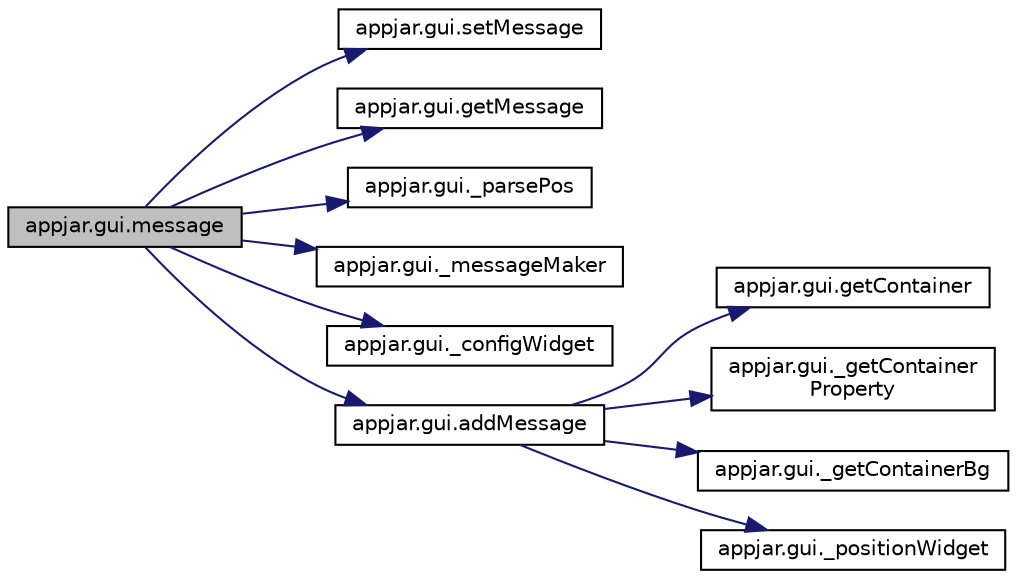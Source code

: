 digraph "appjar.gui.message"
{
  edge [fontname="Helvetica",fontsize="10",labelfontname="Helvetica",labelfontsize="10"];
  node [fontname="Helvetica",fontsize="10",shape=record];
  rankdir="LR";
  Node1557 [label="appjar.gui.message",height=0.2,width=0.4,color="black", fillcolor="grey75", style="filled", fontcolor="black"];
  Node1557 -> Node1558 [color="midnightblue",fontsize="10",style="solid",fontname="Helvetica"];
  Node1558 [label="appjar.gui.setMessage",height=0.2,width=0.4,color="black", fillcolor="white", style="filled",URL="$classappjar_1_1gui.html#a030d818881dc018f302d52f1fba60f45"];
  Node1557 -> Node1559 [color="midnightblue",fontsize="10",style="solid",fontname="Helvetica"];
  Node1559 [label="appjar.gui.getMessage",height=0.2,width=0.4,color="black", fillcolor="white", style="filled",URL="$classappjar_1_1gui.html#ae4ebad4a21a0ee3d2d7f9eb6fb7fd02f"];
  Node1557 -> Node1560 [color="midnightblue",fontsize="10",style="solid",fontname="Helvetica"];
  Node1560 [label="appjar.gui._parsePos",height=0.2,width=0.4,color="black", fillcolor="white", style="filled",URL="$classappjar_1_1gui.html#a8174359ccd50269f6c9f63f00cbb9d7e",tooltip="FUNCTIONS for labels. "];
  Node1557 -> Node1561 [color="midnightblue",fontsize="10",style="solid",fontname="Helvetica"];
  Node1561 [label="appjar.gui._messageMaker",height=0.2,width=0.4,color="black", fillcolor="white", style="filled",URL="$classappjar_1_1gui.html#a9c883b49f3dbbd26a7d458b2d6993b73"];
  Node1557 -> Node1562 [color="midnightblue",fontsize="10",style="solid",fontname="Helvetica"];
  Node1562 [label="appjar.gui._configWidget",height=0.2,width=0.4,color="black", fillcolor="white", style="filled",URL="$classappjar_1_1gui.html#ac54e9af2a9e7a18f87f0ffafbd156353"];
  Node1557 -> Node1563 [color="midnightblue",fontsize="10",style="solid",fontname="Helvetica"];
  Node1563 [label="appjar.gui.addMessage",height=0.2,width=0.4,color="black", fillcolor="white", style="filled",URL="$classappjar_1_1gui.html#a0aab530d16cb1f1affd1fa70da523637"];
  Node1563 -> Node1564 [color="midnightblue",fontsize="10",style="solid",fontname="Helvetica"];
  Node1564 [label="appjar.gui.getContainer",height=0.2,width=0.4,color="black", fillcolor="white", style="filled",URL="$classappjar_1_1gui.html#a2e8ea27bae5f6758257be218c8279b56"];
  Node1563 -> Node1565 [color="midnightblue",fontsize="10",style="solid",fontname="Helvetica"];
  Node1565 [label="appjar.gui._getContainer\lProperty",height=0.2,width=0.4,color="black", fillcolor="white", style="filled",URL="$classappjar_1_1gui.html#aa5d65e2282cfbe0a4b963b369e7d4e51"];
  Node1563 -> Node1566 [color="midnightblue",fontsize="10",style="solid",fontname="Helvetica"];
  Node1566 [label="appjar.gui._getContainerBg",height=0.2,width=0.4,color="black", fillcolor="white", style="filled",URL="$classappjar_1_1gui.html#a120b8d0d6e0b536ac8735df1ffefd37a"];
  Node1563 -> Node1567 [color="midnightblue",fontsize="10",style="solid",fontname="Helvetica"];
  Node1567 [label="appjar.gui._positionWidget",height=0.2,width=0.4,color="black", fillcolor="white", style="filled",URL="$classappjar_1_1gui.html#a073b1298767aeb92dd77b77cb6000e8c"];
}
